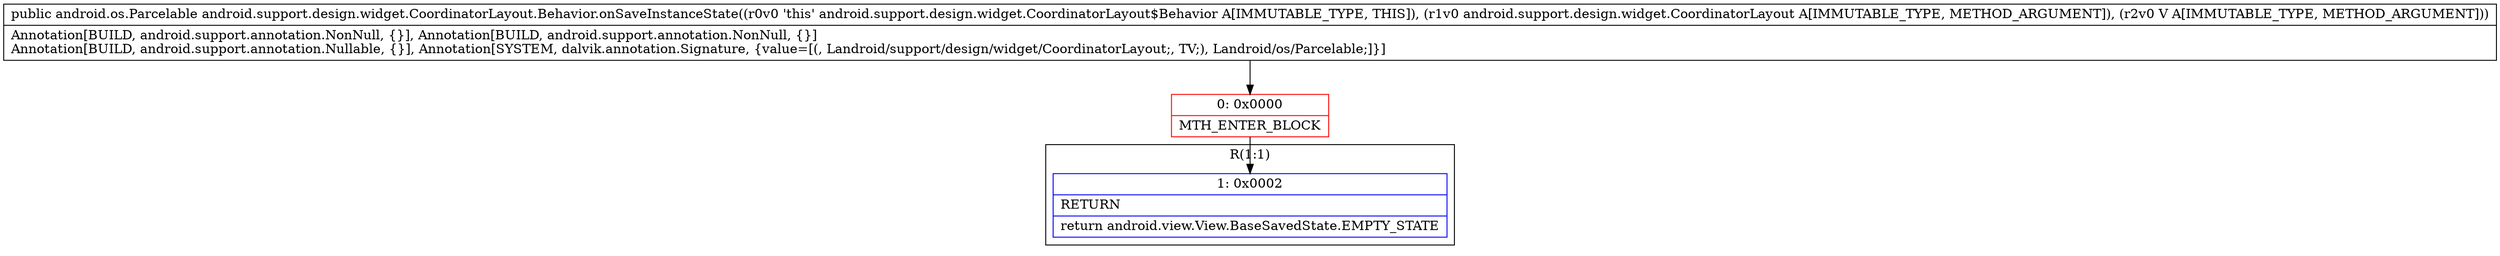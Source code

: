 digraph "CFG forandroid.support.design.widget.CoordinatorLayout.Behavior.onSaveInstanceState(Landroid\/support\/design\/widget\/CoordinatorLayout;Landroid\/view\/View;)Landroid\/os\/Parcelable;" {
subgraph cluster_Region_602362978 {
label = "R(1:1)";
node [shape=record,color=blue];
Node_1 [shape=record,label="{1\:\ 0x0002|RETURN\l|return android.view.View.BaseSavedState.EMPTY_STATE\l}"];
}
Node_0 [shape=record,color=red,label="{0\:\ 0x0000|MTH_ENTER_BLOCK\l}"];
MethodNode[shape=record,label="{public android.os.Parcelable android.support.design.widget.CoordinatorLayout.Behavior.onSaveInstanceState((r0v0 'this' android.support.design.widget.CoordinatorLayout$Behavior A[IMMUTABLE_TYPE, THIS]), (r1v0 android.support.design.widget.CoordinatorLayout A[IMMUTABLE_TYPE, METHOD_ARGUMENT]), (r2v0 V A[IMMUTABLE_TYPE, METHOD_ARGUMENT]))  | Annotation[BUILD, android.support.annotation.NonNull, \{\}], Annotation[BUILD, android.support.annotation.NonNull, \{\}]\lAnnotation[BUILD, android.support.annotation.Nullable, \{\}], Annotation[SYSTEM, dalvik.annotation.Signature, \{value=[(, Landroid\/support\/design\/widget\/CoordinatorLayout;, TV;), Landroid\/os\/Parcelable;]\}]\l}"];
MethodNode -> Node_0;
Node_0 -> Node_1;
}

